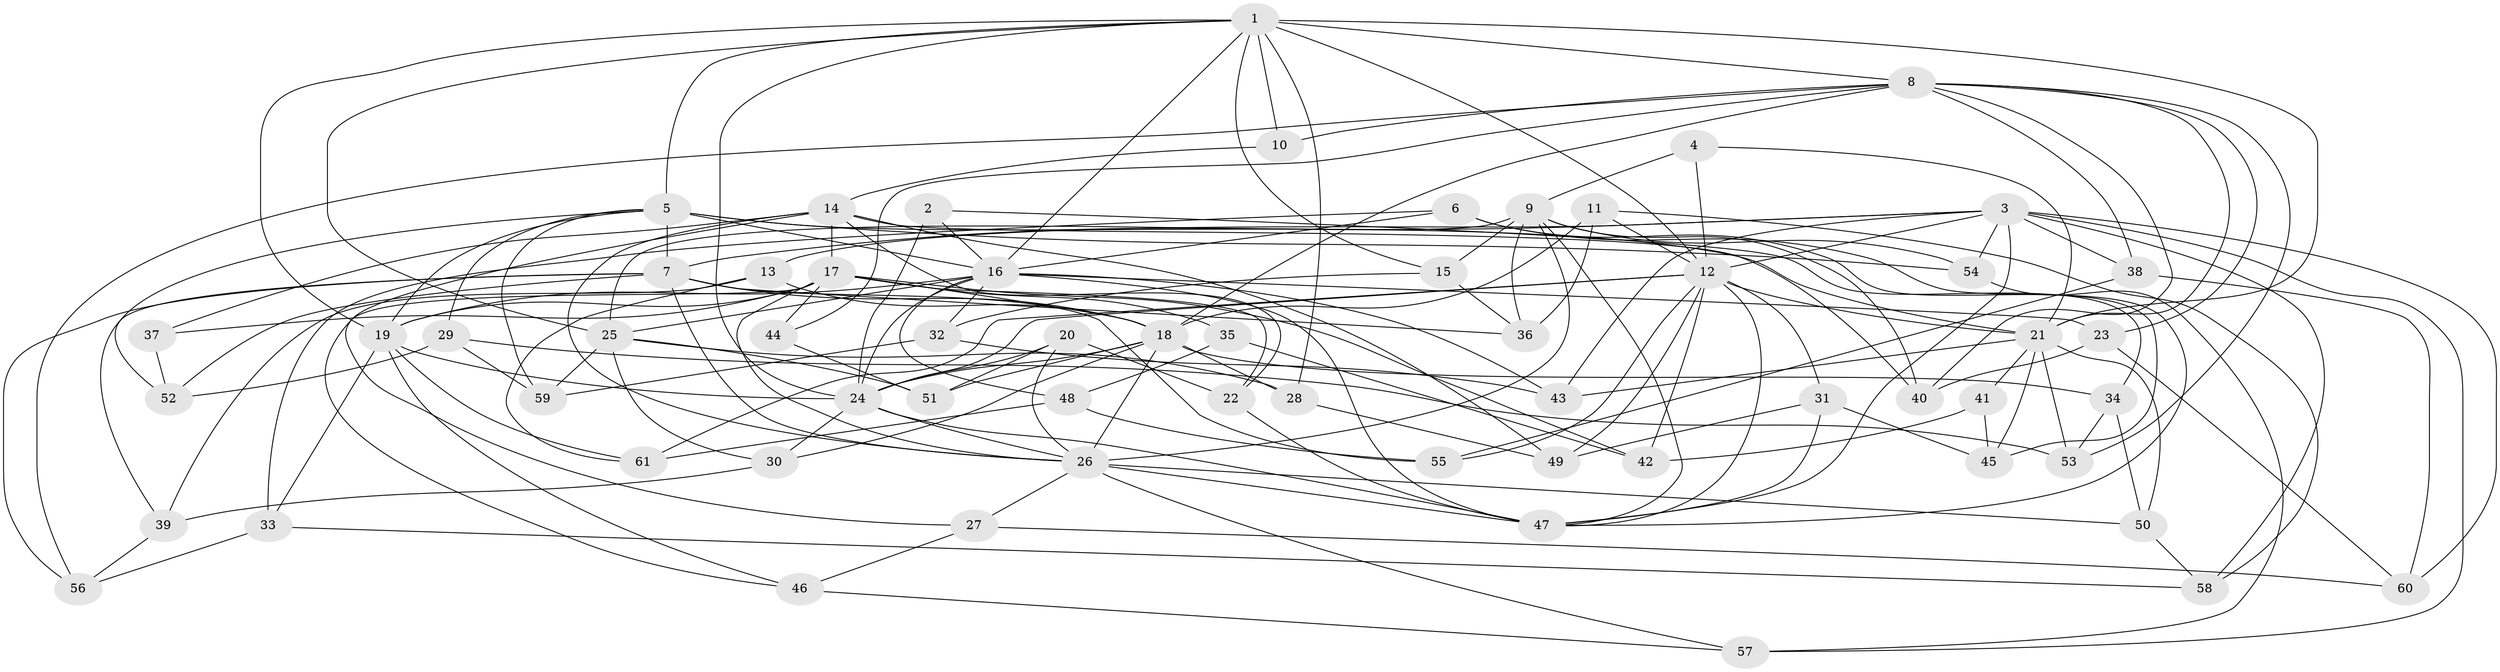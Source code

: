 // original degree distribution, {4: 1.0}
// Generated by graph-tools (version 1.1) at 2025/38/03/09/25 02:38:01]
// undirected, 61 vertices, 167 edges
graph export_dot {
graph [start="1"]
  node [color=gray90,style=filled];
  1;
  2;
  3;
  4;
  5;
  6;
  7;
  8;
  9;
  10;
  11;
  12;
  13;
  14;
  15;
  16;
  17;
  18;
  19;
  20;
  21;
  22;
  23;
  24;
  25;
  26;
  27;
  28;
  29;
  30;
  31;
  32;
  33;
  34;
  35;
  36;
  37;
  38;
  39;
  40;
  41;
  42;
  43;
  44;
  45;
  46;
  47;
  48;
  49;
  50;
  51;
  52;
  53;
  54;
  55;
  56;
  57;
  58;
  59;
  60;
  61;
  1 -- 5 [weight=1.0];
  1 -- 8 [weight=1.0];
  1 -- 10 [weight=1.0];
  1 -- 12 [weight=1.0];
  1 -- 15 [weight=1.0];
  1 -- 16 [weight=1.0];
  1 -- 19 [weight=1.0];
  1 -- 21 [weight=2.0];
  1 -- 24 [weight=1.0];
  1 -- 25 [weight=1.0];
  1 -- 28 [weight=1.0];
  2 -- 16 [weight=1.0];
  2 -- 24 [weight=2.0];
  2 -- 34 [weight=1.0];
  3 -- 7 [weight=1.0];
  3 -- 12 [weight=1.0];
  3 -- 13 [weight=1.0];
  3 -- 38 [weight=1.0];
  3 -- 43 [weight=1.0];
  3 -- 47 [weight=1.0];
  3 -- 54 [weight=1.0];
  3 -- 57 [weight=1.0];
  3 -- 58 [weight=1.0];
  3 -- 60 [weight=1.0];
  4 -- 9 [weight=2.0];
  4 -- 12 [weight=1.0];
  4 -- 21 [weight=1.0];
  5 -- 7 [weight=2.0];
  5 -- 16 [weight=1.0];
  5 -- 19 [weight=1.0];
  5 -- 21 [weight=1.0];
  5 -- 29 [weight=1.0];
  5 -- 52 [weight=1.0];
  5 -- 54 [weight=1.0];
  5 -- 59 [weight=1.0];
  6 -- 16 [weight=1.0];
  6 -- 33 [weight=1.0];
  6 -- 45 [weight=1.0];
  6 -- 47 [weight=1.0];
  7 -- 18 [weight=1.0];
  7 -- 26 [weight=1.0];
  7 -- 36 [weight=1.0];
  7 -- 39 [weight=1.0];
  7 -- 52 [weight=1.0];
  7 -- 55 [weight=1.0];
  7 -- 56 [weight=1.0];
  8 -- 10 [weight=1.0];
  8 -- 18 [weight=1.0];
  8 -- 21 [weight=1.0];
  8 -- 23 [weight=1.0];
  8 -- 38 [weight=1.0];
  8 -- 40 [weight=1.0];
  8 -- 44 [weight=1.0];
  8 -- 53 [weight=1.0];
  8 -- 56 [weight=1.0];
  9 -- 15 [weight=1.0];
  9 -- 25 [weight=2.0];
  9 -- 26 [weight=1.0];
  9 -- 36 [weight=1.0];
  9 -- 40 [weight=1.0];
  9 -- 47 [weight=1.0];
  9 -- 54 [weight=1.0];
  10 -- 14 [weight=2.0];
  11 -- 12 [weight=1.0];
  11 -- 18 [weight=1.0];
  11 -- 36 [weight=1.0];
  11 -- 58 [weight=1.0];
  12 -- 21 [weight=1.0];
  12 -- 24 [weight=1.0];
  12 -- 31 [weight=1.0];
  12 -- 42 [weight=1.0];
  12 -- 47 [weight=1.0];
  12 -- 49 [weight=1.0];
  12 -- 55 [weight=1.0];
  12 -- 61 [weight=1.0];
  13 -- 18 [weight=1.0];
  13 -- 39 [weight=1.0];
  13 -- 61 [weight=1.0];
  14 -- 17 [weight=1.0];
  14 -- 22 [weight=1.0];
  14 -- 26 [weight=1.0];
  14 -- 27 [weight=1.0];
  14 -- 37 [weight=2.0];
  14 -- 40 [weight=1.0];
  14 -- 49 [weight=1.0];
  15 -- 32 [weight=1.0];
  15 -- 36 [weight=1.0];
  16 -- 19 [weight=1.0];
  16 -- 23 [weight=1.0];
  16 -- 24 [weight=1.0];
  16 -- 25 [weight=1.0];
  16 -- 32 [weight=1.0];
  16 -- 43 [weight=1.0];
  16 -- 47 [weight=1.0];
  16 -- 48 [weight=1.0];
  17 -- 18 [weight=1.0];
  17 -- 19 [weight=1.0];
  17 -- 22 [weight=1.0];
  17 -- 26 [weight=1.0];
  17 -- 35 [weight=2.0];
  17 -- 37 [weight=1.0];
  17 -- 42 [weight=1.0];
  17 -- 44 [weight=2.0];
  17 -- 46 [weight=1.0];
  18 -- 24 [weight=2.0];
  18 -- 26 [weight=1.0];
  18 -- 28 [weight=1.0];
  18 -- 30 [weight=1.0];
  18 -- 34 [weight=1.0];
  18 -- 51 [weight=1.0];
  19 -- 24 [weight=1.0];
  19 -- 33 [weight=1.0];
  19 -- 46 [weight=1.0];
  19 -- 61 [weight=1.0];
  20 -- 22 [weight=1.0];
  20 -- 24 [weight=1.0];
  20 -- 26 [weight=1.0];
  20 -- 51 [weight=1.0];
  21 -- 41 [weight=2.0];
  21 -- 43 [weight=1.0];
  21 -- 45 [weight=1.0];
  21 -- 50 [weight=1.0];
  21 -- 53 [weight=1.0];
  22 -- 47 [weight=1.0];
  23 -- 40 [weight=1.0];
  23 -- 60 [weight=1.0];
  24 -- 26 [weight=1.0];
  24 -- 30 [weight=1.0];
  24 -- 47 [weight=1.0];
  25 -- 28 [weight=1.0];
  25 -- 30 [weight=1.0];
  25 -- 51 [weight=1.0];
  25 -- 59 [weight=1.0];
  26 -- 27 [weight=1.0];
  26 -- 47 [weight=2.0];
  26 -- 50 [weight=1.0];
  26 -- 57 [weight=1.0];
  27 -- 46 [weight=1.0];
  27 -- 60 [weight=1.0];
  28 -- 49 [weight=1.0];
  29 -- 52 [weight=1.0];
  29 -- 53 [weight=1.0];
  29 -- 59 [weight=1.0];
  30 -- 39 [weight=1.0];
  31 -- 45 [weight=1.0];
  31 -- 47 [weight=1.0];
  31 -- 49 [weight=1.0];
  32 -- 43 [weight=1.0];
  32 -- 59 [weight=1.0];
  33 -- 56 [weight=1.0];
  33 -- 58 [weight=1.0];
  34 -- 50 [weight=1.0];
  34 -- 53 [weight=1.0];
  35 -- 42 [weight=1.0];
  35 -- 48 [weight=1.0];
  37 -- 52 [weight=1.0];
  38 -- 55 [weight=1.0];
  38 -- 60 [weight=1.0];
  39 -- 56 [weight=1.0];
  41 -- 42 [weight=1.0];
  41 -- 45 [weight=1.0];
  44 -- 51 [weight=1.0];
  46 -- 57 [weight=1.0];
  48 -- 55 [weight=1.0];
  48 -- 61 [weight=1.0];
  50 -- 58 [weight=1.0];
  54 -- 57 [weight=1.0];
}
